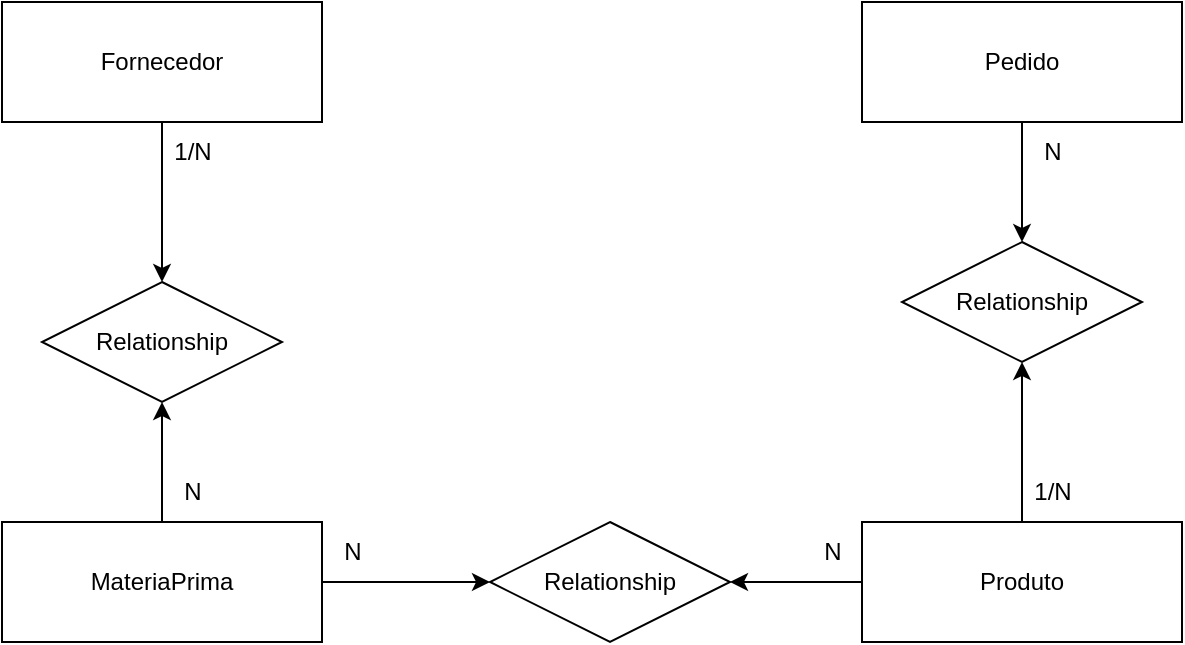 <mxfile version="28.1.2" pages="2">
  <diagram name="Página-1" id="eHz63mqkXzVnza6J4-YI">
    <mxGraphModel dx="983" dy="536" grid="1" gridSize="10" guides="1" tooltips="1" connect="1" arrows="1" fold="1" page="1" pageScale="1" pageWidth="827" pageHeight="1169" math="0" shadow="0">
      <root>
        <mxCell id="0" />
        <mxCell id="1" parent="0" />
        <mxCell id="UN8QoCs2KsVh1pZgwTOW-6" style="edgeStyle=orthogonalEdgeStyle;rounded=0;orthogonalLoop=1;jettySize=auto;html=1;" edge="1" parent="1" source="UN8QoCs2KsVh1pZgwTOW-1" target="UN8QoCs2KsVh1pZgwTOW-5">
          <mxGeometry relative="1" as="geometry" />
        </mxCell>
        <mxCell id="UN8QoCs2KsVh1pZgwTOW-11" style="edgeStyle=orthogonalEdgeStyle;rounded=0;orthogonalLoop=1;jettySize=auto;html=1;" edge="1" parent="1" source="UN8QoCs2KsVh1pZgwTOW-1" target="UN8QoCs2KsVh1pZgwTOW-10">
          <mxGeometry relative="1" as="geometry" />
        </mxCell>
        <mxCell id="UN8QoCs2KsVh1pZgwTOW-1" value="MateriaPrima" style="whiteSpace=wrap;html=1;align=center;" vertex="1" parent="1">
          <mxGeometry x="110" y="420" width="160" height="60" as="geometry" />
        </mxCell>
        <mxCell id="UN8QoCs2KsVh1pZgwTOW-7" style="edgeStyle=orthogonalEdgeStyle;rounded=0;orthogonalLoop=1;jettySize=auto;html=1;" edge="1" parent="1" source="UN8QoCs2KsVh1pZgwTOW-2" target="UN8QoCs2KsVh1pZgwTOW-5">
          <mxGeometry relative="1" as="geometry" />
        </mxCell>
        <mxCell id="UN8QoCs2KsVh1pZgwTOW-2" value="Fornecedor" style="whiteSpace=wrap;html=1;align=center;" vertex="1" parent="1">
          <mxGeometry x="110" y="160" width="160" height="60" as="geometry" />
        </mxCell>
        <mxCell id="UN8QoCs2KsVh1pZgwTOW-17" style="edgeStyle=orthogonalEdgeStyle;rounded=0;orthogonalLoop=1;jettySize=auto;html=1;" edge="1" parent="1" source="UN8QoCs2KsVh1pZgwTOW-3" target="UN8QoCs2KsVh1pZgwTOW-15">
          <mxGeometry relative="1" as="geometry" />
        </mxCell>
        <mxCell id="UN8QoCs2KsVh1pZgwTOW-3" value="Pedido" style="whiteSpace=wrap;html=1;align=center;" vertex="1" parent="1">
          <mxGeometry x="540" y="160" width="160" height="60" as="geometry" />
        </mxCell>
        <mxCell id="UN8QoCs2KsVh1pZgwTOW-12" style="edgeStyle=orthogonalEdgeStyle;rounded=0;orthogonalLoop=1;jettySize=auto;html=1;" edge="1" parent="1" source="UN8QoCs2KsVh1pZgwTOW-4" target="UN8QoCs2KsVh1pZgwTOW-10">
          <mxGeometry relative="1" as="geometry" />
        </mxCell>
        <mxCell id="UN8QoCs2KsVh1pZgwTOW-16" style="edgeStyle=orthogonalEdgeStyle;rounded=0;orthogonalLoop=1;jettySize=auto;html=1;" edge="1" parent="1" source="UN8QoCs2KsVh1pZgwTOW-4" target="UN8QoCs2KsVh1pZgwTOW-15">
          <mxGeometry relative="1" as="geometry" />
        </mxCell>
        <mxCell id="UN8QoCs2KsVh1pZgwTOW-4" value="Produto" style="whiteSpace=wrap;html=1;align=center;" vertex="1" parent="1">
          <mxGeometry x="540" y="420" width="160" height="60" as="geometry" />
        </mxCell>
        <mxCell id="UN8QoCs2KsVh1pZgwTOW-5" value="Relationship" style="shape=rhombus;perimeter=rhombusPerimeter;whiteSpace=wrap;html=1;align=center;" vertex="1" parent="1">
          <mxGeometry x="130" y="300" width="120" height="60" as="geometry" />
        </mxCell>
        <mxCell id="UN8QoCs2KsVh1pZgwTOW-8" value="N" style="text;html=1;align=center;verticalAlign=middle;resizable=0;points=[];autosize=1;strokeColor=none;fillColor=none;" vertex="1" parent="1">
          <mxGeometry x="190" y="390" width="30" height="30" as="geometry" />
        </mxCell>
        <mxCell id="UN8QoCs2KsVh1pZgwTOW-9" value="1/N" style="text;html=1;align=center;verticalAlign=middle;resizable=0;points=[];autosize=1;strokeColor=none;fillColor=none;" vertex="1" parent="1">
          <mxGeometry x="185" y="220" width="40" height="30" as="geometry" />
        </mxCell>
        <mxCell id="UN8QoCs2KsVh1pZgwTOW-10" value="Relationship" style="shape=rhombus;perimeter=rhombusPerimeter;whiteSpace=wrap;html=1;align=center;" vertex="1" parent="1">
          <mxGeometry x="354" y="420" width="120" height="60" as="geometry" />
        </mxCell>
        <mxCell id="UN8QoCs2KsVh1pZgwTOW-13" value="N" style="text;html=1;align=center;verticalAlign=middle;resizable=0;points=[];autosize=1;strokeColor=none;fillColor=none;" vertex="1" parent="1">
          <mxGeometry x="510" y="420" width="30" height="30" as="geometry" />
        </mxCell>
        <mxCell id="UN8QoCs2KsVh1pZgwTOW-14" value="N" style="text;html=1;align=center;verticalAlign=middle;resizable=0;points=[];autosize=1;strokeColor=none;fillColor=none;" vertex="1" parent="1">
          <mxGeometry x="270" y="420" width="30" height="30" as="geometry" />
        </mxCell>
        <mxCell id="UN8QoCs2KsVh1pZgwTOW-15" value="Relationship" style="shape=rhombus;perimeter=rhombusPerimeter;whiteSpace=wrap;html=1;align=center;" vertex="1" parent="1">
          <mxGeometry x="560" y="280" width="120" height="60" as="geometry" />
        </mxCell>
        <mxCell id="UN8QoCs2KsVh1pZgwTOW-18" value="1/N" style="text;html=1;align=center;verticalAlign=middle;resizable=0;points=[];autosize=1;strokeColor=none;fillColor=none;" vertex="1" parent="1">
          <mxGeometry x="615" y="390" width="40" height="30" as="geometry" />
        </mxCell>
        <mxCell id="UN8QoCs2KsVh1pZgwTOW-19" value="N" style="text;html=1;align=center;verticalAlign=middle;resizable=0;points=[];autosize=1;strokeColor=none;fillColor=none;" vertex="1" parent="1">
          <mxGeometry x="620" y="220" width="30" height="30" as="geometry" />
        </mxCell>
      </root>
    </mxGraphModel>
  </diagram>
  <diagram name="Cópia do Página-1" id="32hoYzVSRCkahaLuQWcX">
    <mxGraphModel dx="1188" dy="648" grid="1" gridSize="10" guides="1" tooltips="1" connect="1" arrows="1" fold="1" page="1" pageScale="1" pageWidth="827" pageHeight="1169" math="0" shadow="0">
      <root>
        <mxCell id="64mDzrJJSPVW7Z3rGf60-0" />
        <mxCell id="64mDzrJJSPVW7Z3rGf60-1" parent="64mDzrJJSPVW7Z3rGf60-0" />
        <mxCell id="64mDzrJJSPVW7Z3rGf60-2" style="edgeStyle=orthogonalEdgeStyle;rounded=0;orthogonalLoop=1;jettySize=auto;html=1;" edge="1" parent="64mDzrJJSPVW7Z3rGf60-1" source="64mDzrJJSPVW7Z3rGf60-4" target="64mDzrJJSPVW7Z3rGf60-12">
          <mxGeometry relative="1" as="geometry" />
        </mxCell>
        <mxCell id="64mDzrJJSPVW7Z3rGf60-3" style="edgeStyle=orthogonalEdgeStyle;rounded=0;orthogonalLoop=1;jettySize=auto;html=1;" edge="1" parent="64mDzrJJSPVW7Z3rGf60-1" source="64mDzrJJSPVW7Z3rGf60-4" target="WGIz43RdepUPuVyGWzR1-1">
          <mxGeometry relative="1" as="geometry">
            <mxPoint x="180" y="620" as="targetPoint" />
          </mxGeometry>
        </mxCell>
        <mxCell id="64mDzrJJSPVW7Z3rGf60-4" value="MateriaPrima" style="whiteSpace=wrap;html=1;align=center;" vertex="1" parent="64mDzrJJSPVW7Z3rGf60-1">
          <mxGeometry x="80" y="610" width="160" height="60" as="geometry" />
        </mxCell>
        <mxCell id="64mDzrJJSPVW7Z3rGf60-5" style="edgeStyle=orthogonalEdgeStyle;rounded=0;orthogonalLoop=1;jettySize=auto;html=1;" edge="1" parent="64mDzrJJSPVW7Z3rGf60-1" source="64mDzrJJSPVW7Z3rGf60-6" target="64mDzrJJSPVW7Z3rGf60-12">
          <mxGeometry relative="1" as="geometry" />
        </mxCell>
        <mxCell id="64mDzrJJSPVW7Z3rGf60-6" value="Fornecedor" style="whiteSpace=wrap;html=1;align=center;" vertex="1" parent="64mDzrJJSPVW7Z3rGf60-1">
          <mxGeometry x="110" y="160" width="160" height="60" as="geometry" />
        </mxCell>
        <mxCell id="64mDzrJJSPVW7Z3rGf60-7" style="edgeStyle=orthogonalEdgeStyle;rounded=0;orthogonalLoop=1;jettySize=auto;html=1;" edge="1" parent="64mDzrJJSPVW7Z3rGf60-1" source="64mDzrJJSPVW7Z3rGf60-8" target="64mDzrJJSPVW7Z3rGf60-18">
          <mxGeometry relative="1" as="geometry" />
        </mxCell>
        <mxCell id="64mDzrJJSPVW7Z3rGf60-8" value="Pedido" style="whiteSpace=wrap;html=1;align=center;" vertex="1" parent="64mDzrJJSPVW7Z3rGf60-1">
          <mxGeometry x="540" y="160" width="160" height="60" as="geometry" />
        </mxCell>
        <mxCell id="64mDzrJJSPVW7Z3rGf60-9" style="edgeStyle=orthogonalEdgeStyle;rounded=0;orthogonalLoop=1;jettySize=auto;html=1;" edge="1" parent="64mDzrJJSPVW7Z3rGf60-1" source="64mDzrJJSPVW7Z3rGf60-11" target="WGIz43RdepUPuVyGWzR1-1">
          <mxGeometry relative="1" as="geometry">
            <mxPoint x="610" y="610" as="targetPoint" />
          </mxGeometry>
        </mxCell>
        <mxCell id="64mDzrJJSPVW7Z3rGf60-10" style="edgeStyle=orthogonalEdgeStyle;rounded=0;orthogonalLoop=1;jettySize=auto;html=1;" edge="1" parent="64mDzrJJSPVW7Z3rGf60-1" source="64mDzrJJSPVW7Z3rGf60-11" target="64mDzrJJSPVW7Z3rGf60-18">
          <mxGeometry relative="1" as="geometry" />
        </mxCell>
        <mxCell id="64mDzrJJSPVW7Z3rGf60-11" value="Produto" style="whiteSpace=wrap;html=1;align=center;" vertex="1" parent="64mDzrJJSPVW7Z3rGf60-1">
          <mxGeometry x="570" y="610" width="160" height="60" as="geometry" />
        </mxCell>
        <mxCell id="64mDzrJJSPVW7Z3rGf60-12" value="Relationship" style="shape=rhombus;perimeter=rhombusPerimeter;whiteSpace=wrap;html=1;align=center;" vertex="1" parent="64mDzrJJSPVW7Z3rGf60-1">
          <mxGeometry x="130" y="300" width="120" height="60" as="geometry" />
        </mxCell>
        <mxCell id="64mDzrJJSPVW7Z3rGf60-13" value="N" style="text;html=1;align=center;verticalAlign=middle;resizable=0;points=[];autosize=1;strokeColor=none;fillColor=none;" vertex="1" parent="64mDzrJJSPVW7Z3rGf60-1">
          <mxGeometry x="190" y="390" width="30" height="30" as="geometry" />
        </mxCell>
        <mxCell id="64mDzrJJSPVW7Z3rGf60-14" value="1/N" style="text;html=1;align=center;verticalAlign=middle;resizable=0;points=[];autosize=1;strokeColor=none;fillColor=none;" vertex="1" parent="64mDzrJJSPVW7Z3rGf60-1">
          <mxGeometry x="185" y="220" width="40" height="30" as="geometry" />
        </mxCell>
        <mxCell id="64mDzrJJSPVW7Z3rGf60-18" value="Relationship" style="shape=rhombus;perimeter=rhombusPerimeter;whiteSpace=wrap;html=1;align=center;" vertex="1" parent="64mDzrJJSPVW7Z3rGf60-1">
          <mxGeometry x="560" y="280" width="120" height="60" as="geometry" />
        </mxCell>
        <mxCell id="64mDzrJJSPVW7Z3rGf60-19" value="1/N" style="text;html=1;align=center;verticalAlign=middle;resizable=0;points=[];autosize=1;strokeColor=none;fillColor=none;" vertex="1" parent="64mDzrJJSPVW7Z3rGf60-1">
          <mxGeometry x="615" y="390" width="40" height="30" as="geometry" />
        </mxCell>
        <mxCell id="64mDzrJJSPVW7Z3rGf60-20" value="N" style="text;html=1;align=center;verticalAlign=middle;resizable=0;points=[];autosize=1;strokeColor=none;fillColor=none;" vertex="1" parent="64mDzrJJSPVW7Z3rGf60-1">
          <mxGeometry x="620" y="220" width="30" height="30" as="geometry" />
        </mxCell>
        <mxCell id="WGIz43RdepUPuVyGWzR1-1" value="Receita" style="whiteSpace=wrap;html=1;align=center;" vertex="1" parent="64mDzrJJSPVW7Z3rGf60-1">
          <mxGeometry x="320" y="610" width="160" height="60" as="geometry" />
        </mxCell>
        <mxCell id="WGIz43RdepUPuVyGWzR1-2" value="1" style="text;html=1;align=center;verticalAlign=middle;resizable=0;points=[];autosize=1;strokeColor=none;fillColor=none;" vertex="1" parent="64mDzrJJSPVW7Z3rGf60-1">
          <mxGeometry x="160" y="580" width="30" height="30" as="geometry" />
        </mxCell>
        <mxCell id="WGIz43RdepUPuVyGWzR1-3" value="N" style="text;html=1;align=center;verticalAlign=middle;resizable=0;points=[];autosize=1;strokeColor=none;fillColor=none;" vertex="1" parent="64mDzrJJSPVW7Z3rGf60-1">
          <mxGeometry x="290" y="610" width="30" height="30" as="geometry" />
        </mxCell>
        <mxCell id="WGIz43RdepUPuVyGWzR1-4" value="1" style="text;html=1;align=center;verticalAlign=middle;resizable=0;points=[];autosize=1;strokeColor=none;fillColor=none;" vertex="1" parent="64mDzrJJSPVW7Z3rGf60-1">
          <mxGeometry x="620" y="580" width="30" height="30" as="geometry" />
        </mxCell>
        <mxCell id="WGIz43RdepUPuVyGWzR1-5" value="N" style="text;html=1;align=center;verticalAlign=middle;resizable=0;points=[];autosize=1;strokeColor=none;fillColor=none;" vertex="1" parent="64mDzrJJSPVW7Z3rGf60-1">
          <mxGeometry x="480" y="610" width="30" height="30" as="geometry" />
        </mxCell>
      </root>
    </mxGraphModel>
  </diagram>
</mxfile>
